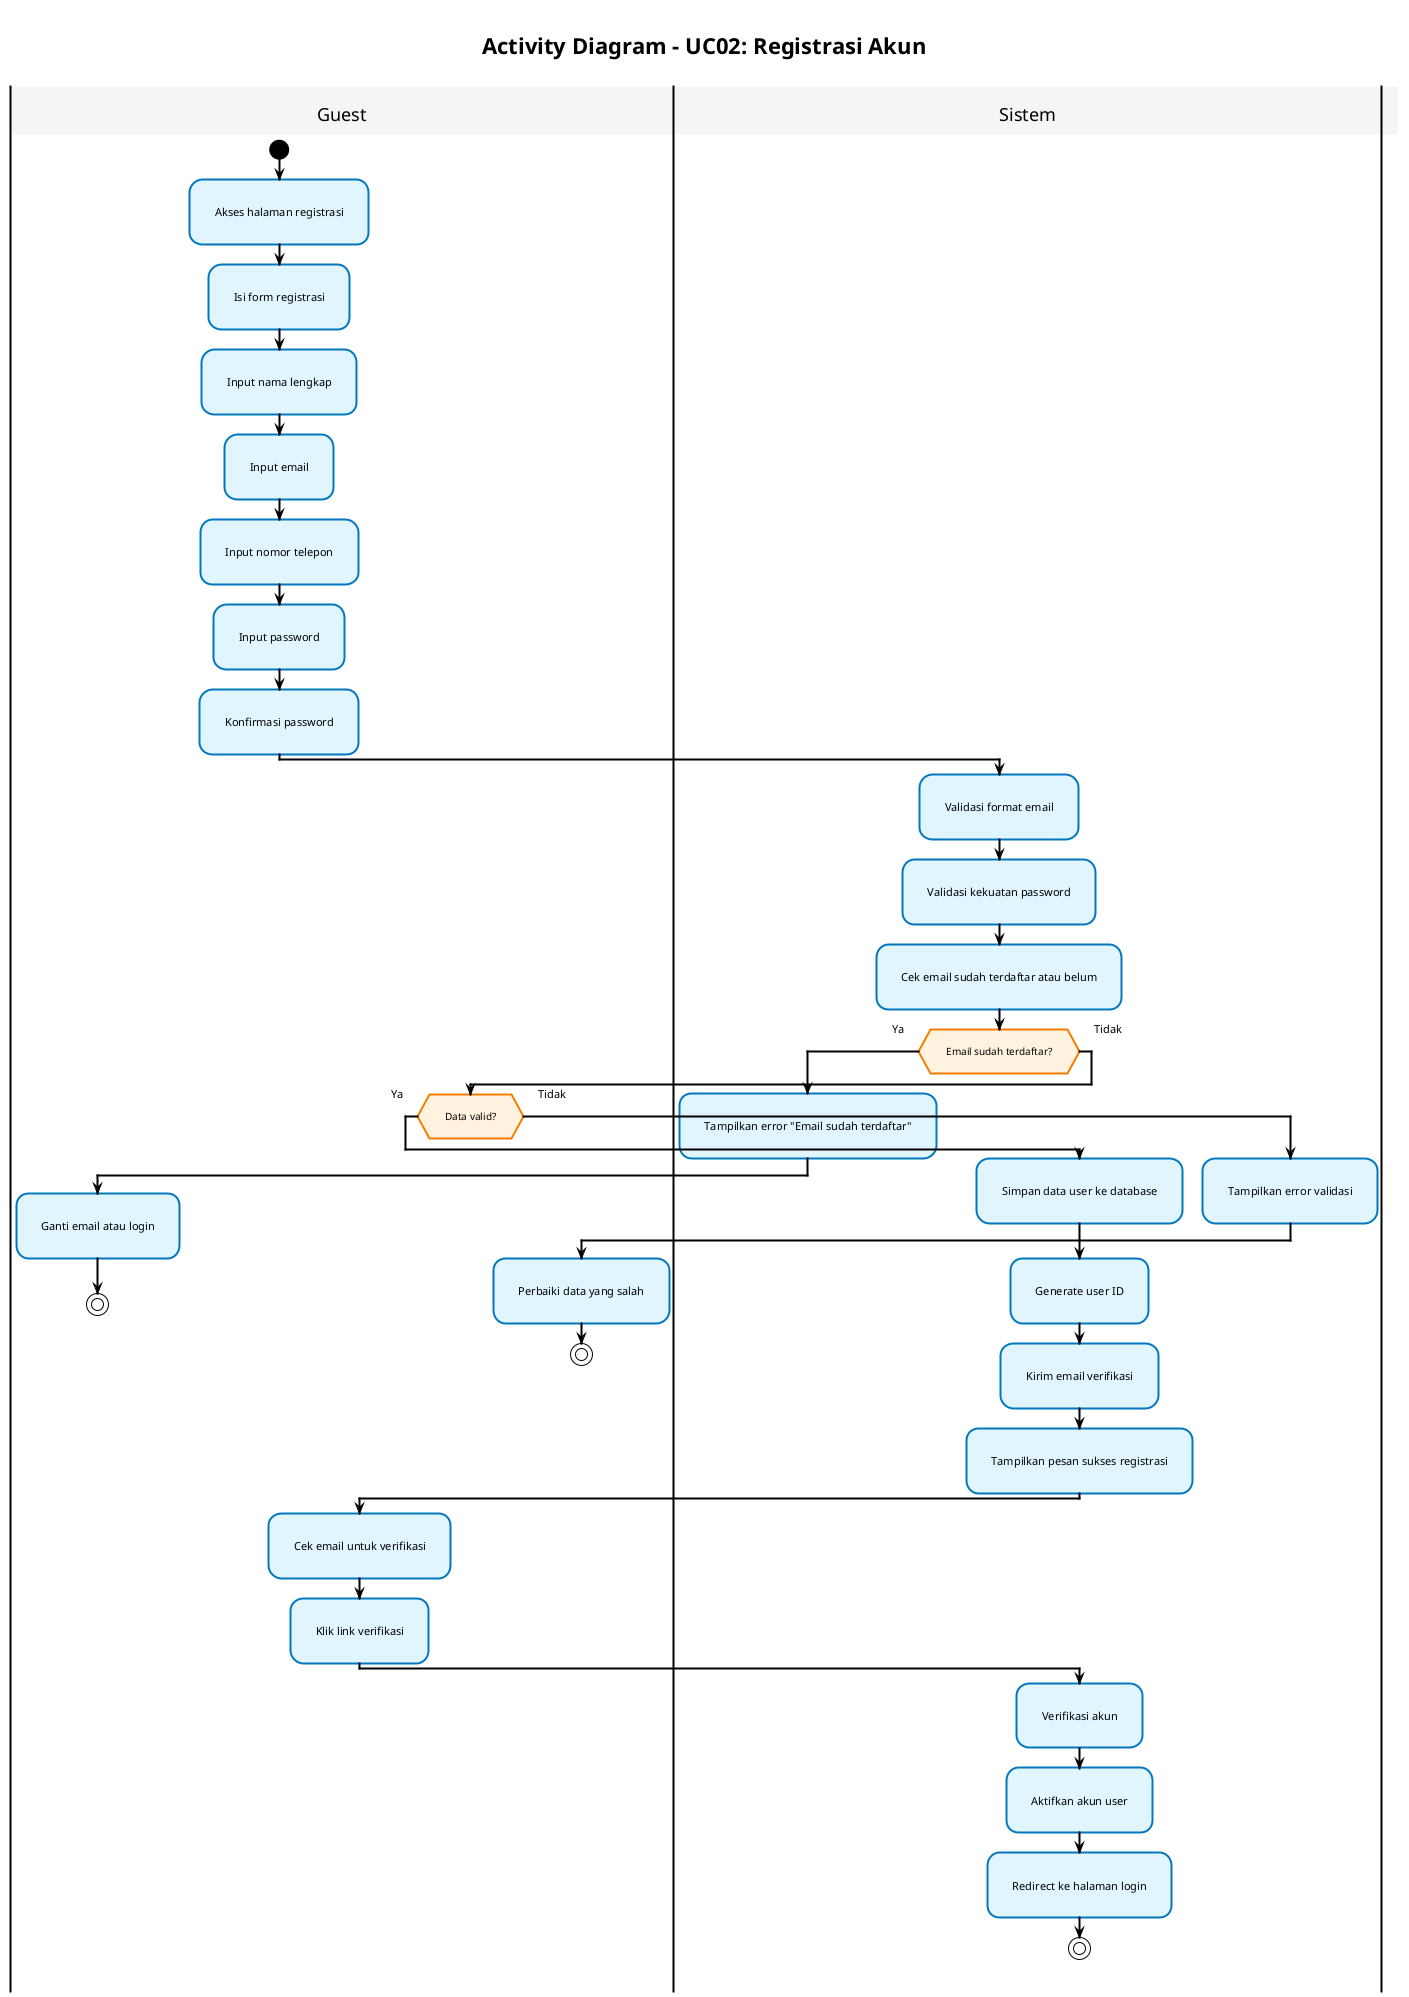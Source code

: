 @startuml

!theme plain
skinparam backgroundColor white
skinparam shadowing false
skinparam handwritten false

' Styling untuk swimlane yang rapi
skinparam activity {
    BackgroundColor #E1F5FE
    BorderColor #0277BD
    BorderThickness 2
    FontSize 11
}

skinparam activityDiamond {
    BackgroundColor #FFF3E0
    BorderColor #F57C00
    BorderThickness 2
    FontSize 10
}

skinparam activityStart {
    Color black
}

skinparam activityEnd {
    Color black
}

skinparam arrow {
    Color black
    Thickness 2
}

skinparam swimlane {
    BorderColor black
    BorderThickness 2
    TitleBackgroundColor #F5F5F5
}

skinparam linetype ortho
skinparam nodesep 60
skinparam ranksep 80
skinparam minlen 4
skinparam padding 15

title **Activity Diagram - UC02: Registrasi Akun**

|Guest|
start
:Akses halaman registrasi;
:Isi form registrasi;
:Input nama lengkap;
:Input email;
:Input nomor telepon;
:Input password;
:Konfirmasi password;

|Sistem|
:Validasi format email;
:Validasi kekuatan password;
:Cek email sudah terdaftar atau belum;

if (Email sudah terdaftar?) then (Ya)
  :Tampilkan error "Email sudah terdaftar";

  |Guest|
  :Ganti email atau login;
  stop
else (Tidak)
  if (Data valid?) then (Ya)
    |Sistem|
    :Simpan data user ke database;
    :Generate user ID;
    :Kirim email verifikasi;
    :Tampilkan pesan sukses registrasi;

    |Guest|
    :Cek email untuk verifikasi;
    :Klik link verifikasi;

    |Sistem|
    :Verifikasi akun;
    :Aktifkan akun user;
    :Redirect ke halaman login;
    stop
  else (Tidak)
    :Tampilkan error validasi;

    |Guest|
    :Perbaiki data yang salah;
    stop
  endif
endif

@enduml
